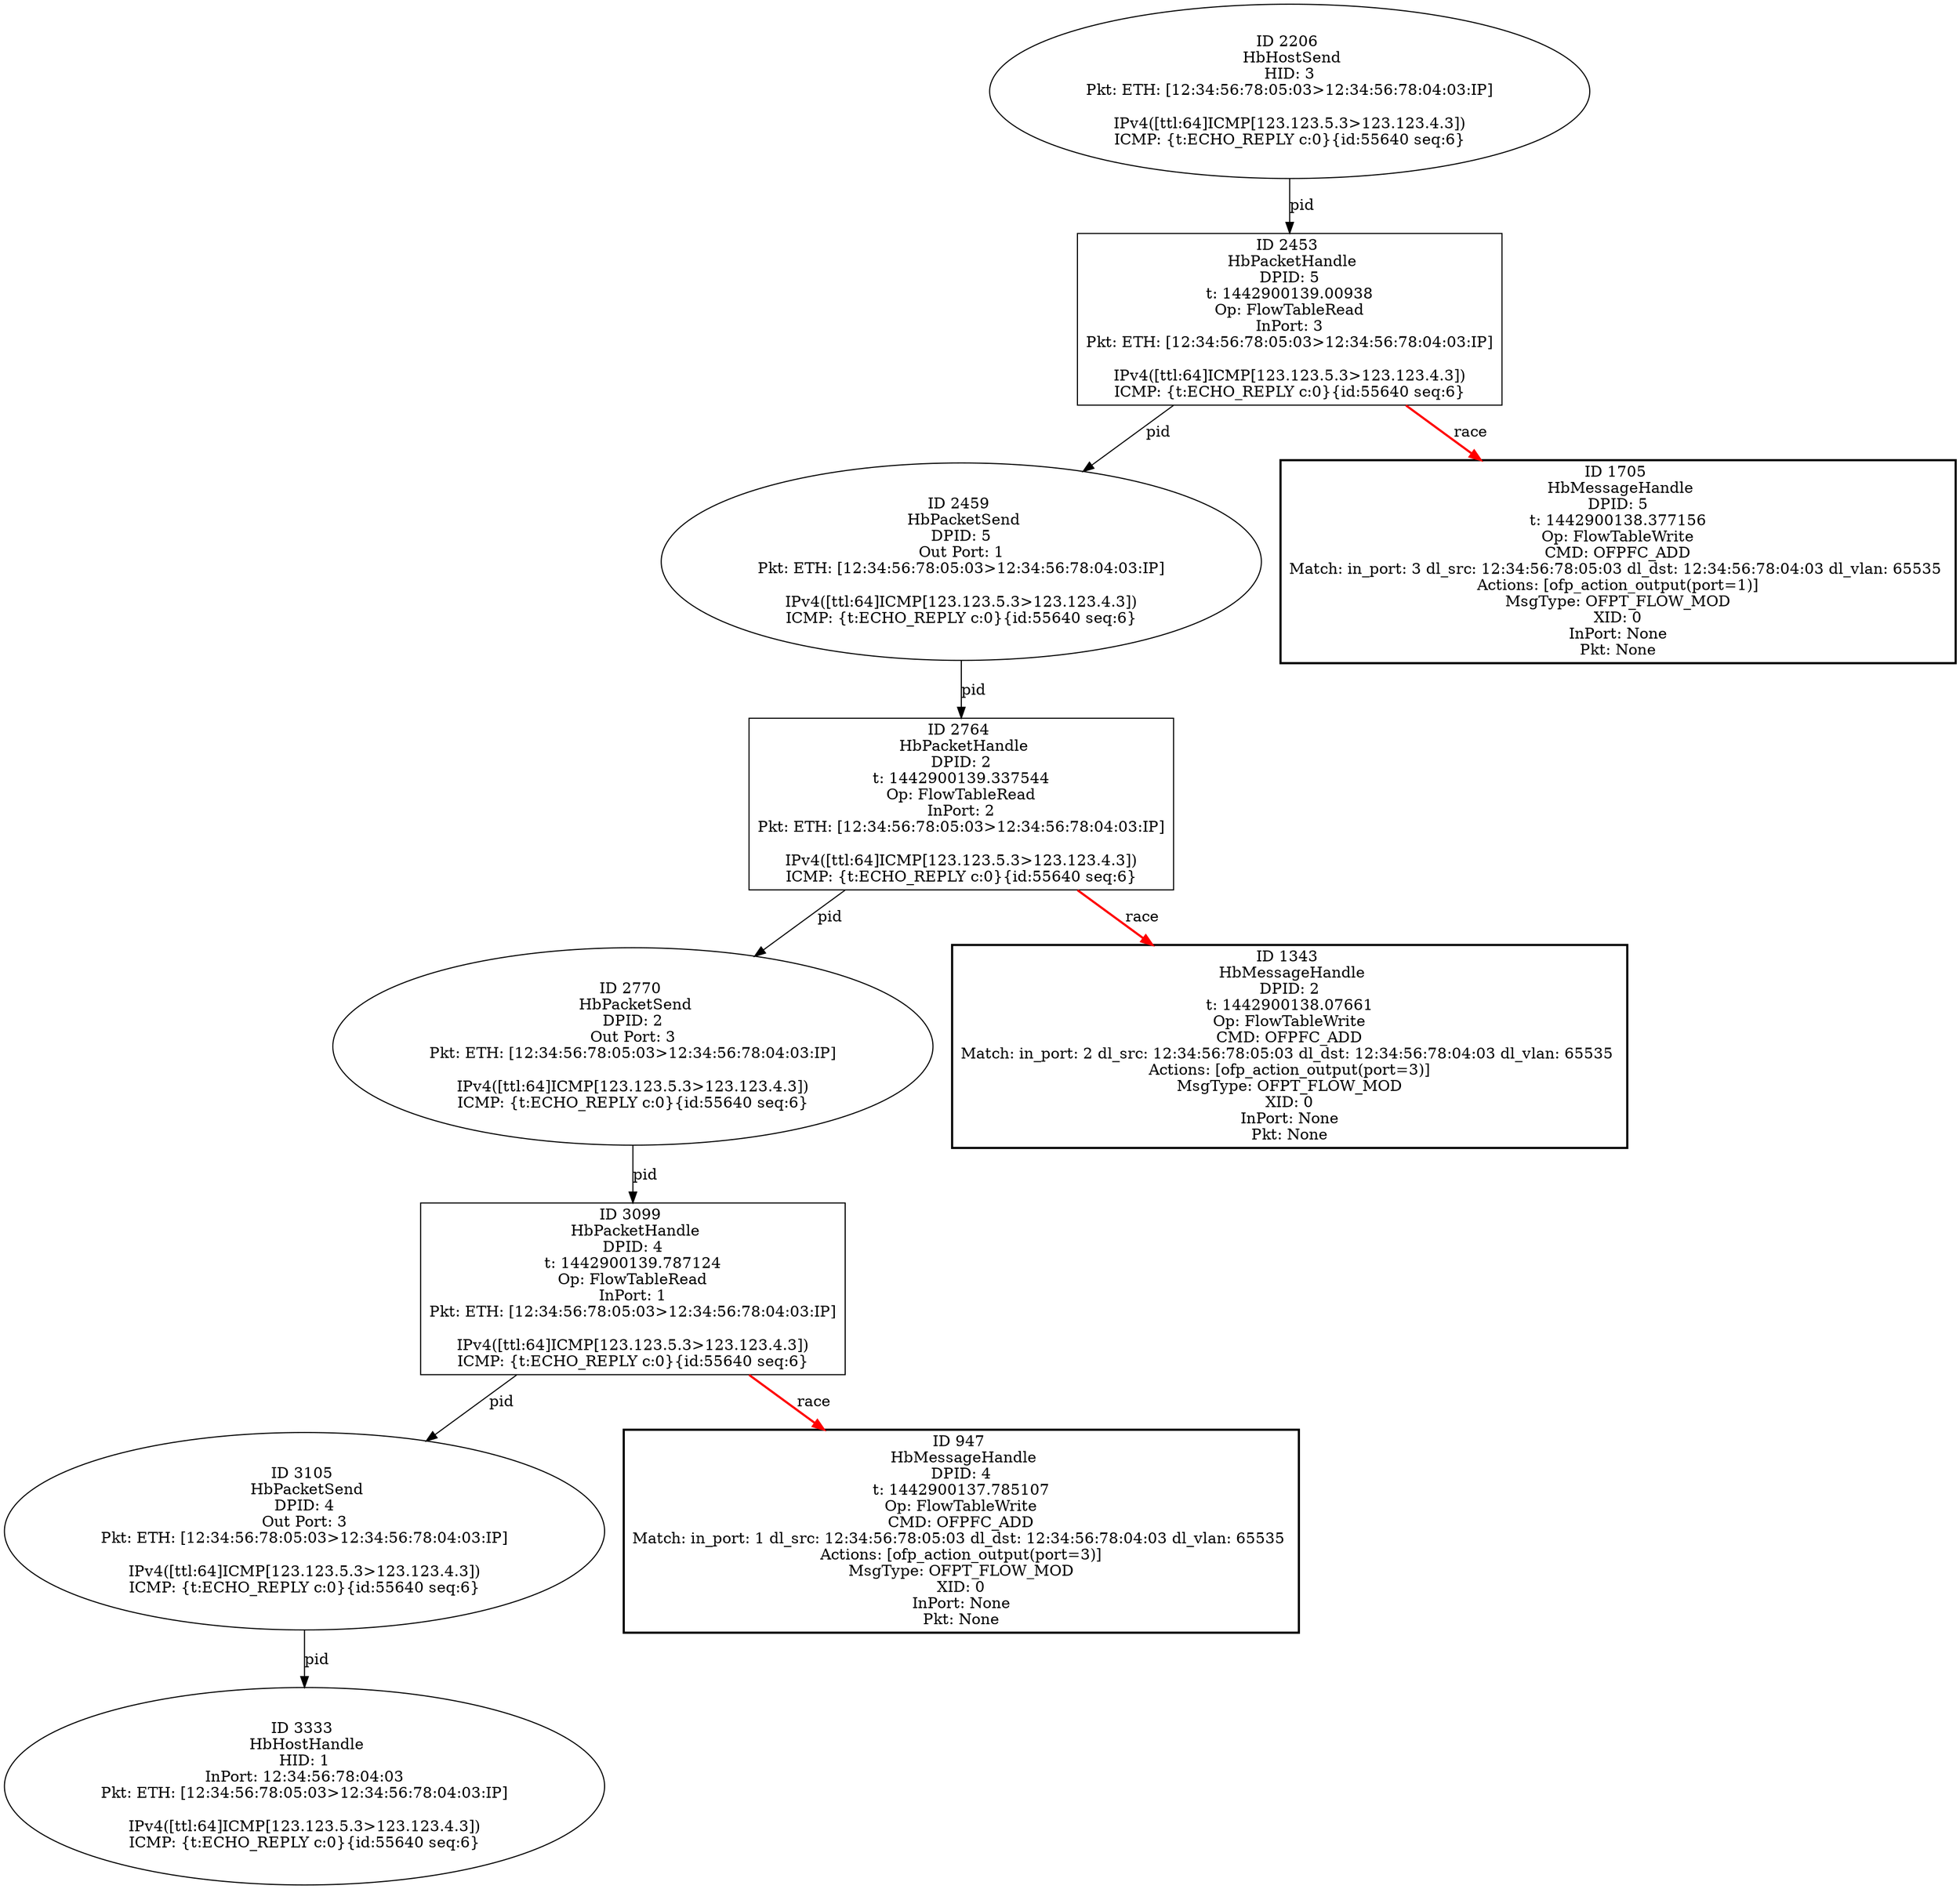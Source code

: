 strict digraph G {
3105 [shape=oval, event=<hb_events.HbPacketSend object at 0x10b5a4550>, label="ID 3105 
 HbPacketSend
DPID: 4
Out Port: 3
Pkt: ETH: [12:34:56:78:05:03>12:34:56:78:04:03:IP]

IPv4([ttl:64]ICMP[123.123.5.3>123.123.4.3])
ICMP: {t:ECHO_REPLY c:0}{id:55640 seq:6}"];
2459 [shape=oval, event=<hb_events.HbPacketSend object at 0x10b07e390>, label="ID 2459 
 HbPacketSend
DPID: 5
Out Port: 1
Pkt: ETH: [12:34:56:78:05:03>12:34:56:78:04:03:IP]

IPv4([ttl:64]ICMP[123.123.5.3>123.123.4.3])
ICMP: {t:ECHO_REPLY c:0}{id:55640 seq:6}"];
3333 [shape=oval, event=<hb_events.HbHostHandle object at 0x10b6d4e50>, label="ID 3333 
 HbHostHandle
HID: 1
InPort: 12:34:56:78:04:03
Pkt: ETH: [12:34:56:78:05:03>12:34:56:78:04:03:IP]

IPv4([ttl:64]ICMP[123.123.5.3>123.123.4.3])
ICMP: {t:ECHO_REPLY c:0}{id:55640 seq:6}"];
1705 [shape=box, style=bold, event=<hb_events.HbMessageHandle object at 0x10ae7d290>, label="ID 1705 
 HbMessageHandle
DPID: 5
t: 1442900138.377156
Op: FlowTableWrite
CMD: OFPFC_ADD
Match: in_port: 3 dl_src: 12:34:56:78:05:03 dl_dst: 12:34:56:78:04:03 dl_vlan: 65535 
Actions: [ofp_action_output(port=1)]
MsgType: OFPT_FLOW_MOD
XID: 0
InPort: None
Pkt: None"];
2764 [shape=box, event=<hb_events.HbPacketHandle object at 0x10b2a40d0>, label="ID 2764 
 HbPacketHandle
DPID: 2
t: 1442900139.337544
Op: FlowTableRead
InPort: 2
Pkt: ETH: [12:34:56:78:05:03>12:34:56:78:04:03:IP]

IPv4([ttl:64]ICMP[123.123.5.3>123.123.4.3])
ICMP: {t:ECHO_REPLY c:0}{id:55640 seq:6}"];
2770 [shape=oval, event=<hb_events.HbPacketSend object at 0x10b2a4410>, label="ID 2770 
 HbPacketSend
DPID: 2
Out Port: 3
Pkt: ETH: [12:34:56:78:05:03>12:34:56:78:04:03:IP]

IPv4([ttl:64]ICMP[123.123.5.3>123.123.4.3])
ICMP: {t:ECHO_REPLY c:0}{id:55640 seq:6}"];
947 [shape=box, style=bold, event=<hb_events.HbMessageHandle object at 0x10acbb8d0>, label="ID 947 
 HbMessageHandle
DPID: 4
t: 1442900137.785107
Op: FlowTableWrite
CMD: OFPFC_ADD
Match: in_port: 1 dl_src: 12:34:56:78:05:03 dl_dst: 12:34:56:78:04:03 dl_vlan: 65535 
Actions: [ofp_action_output(port=3)]
MsgType: OFPT_FLOW_MOD
XID: 0
InPort: None
Pkt: None"];
2453 [shape=box, event=<hb_events.HbPacketHandle object at 0x10b07e150>, label="ID 2453 
 HbPacketHandle
DPID: 5
t: 1442900139.00938
Op: FlowTableRead
InPort: 3
Pkt: ETH: [12:34:56:78:05:03>12:34:56:78:04:03:IP]

IPv4([ttl:64]ICMP[123.123.5.3>123.123.4.3])
ICMP: {t:ECHO_REPLY c:0}{id:55640 seq:6}"];
3099 [shape=box, event=<hb_events.HbPacketHandle object at 0x10b5a4890>, label="ID 3099 
 HbPacketHandle
DPID: 4
t: 1442900139.787124
Op: FlowTableRead
InPort: 1
Pkt: ETH: [12:34:56:78:05:03>12:34:56:78:04:03:IP]

IPv4([ttl:64]ICMP[123.123.5.3>123.123.4.3])
ICMP: {t:ECHO_REPLY c:0}{id:55640 seq:6}"];
2206 [shape=oval, event=<hb_events.HbHostSend object at 0x10b00acd0>, label="ID 2206 
 HbHostSend
HID: 3
Pkt: ETH: [12:34:56:78:05:03>12:34:56:78:04:03:IP]

IPv4([ttl:64]ICMP[123.123.5.3>123.123.4.3])
ICMP: {t:ECHO_REPLY c:0}{id:55640 seq:6}"];
1343 [shape=box, style=bold, event=<hb_events.HbMessageHandle object at 0x10add03d0>, label="ID 1343 
 HbMessageHandle
DPID: 2
t: 1442900138.07661
Op: FlowTableWrite
CMD: OFPFC_ADD
Match: in_port: 2 dl_src: 12:34:56:78:05:03 dl_dst: 12:34:56:78:04:03 dl_vlan: 65535 
Actions: [ofp_action_output(port=3)]
MsgType: OFPT_FLOW_MOD
XID: 0
InPort: None
Pkt: None"];
3105 -> 3333  [rel=pid, label=pid];
3099 -> 3105  [rel=pid, label=pid];
3099 -> 947  [harmful=True, color=red, style=bold, rel=race, label=race];
2764 -> 2770  [rel=pid, label=pid];
2764 -> 1343  [harmful=True, color=red, style=bold, rel=race, label=race];
2770 -> 3099  [rel=pid, label=pid];
2453 -> 1705  [harmful=True, color=red, style=bold, rel=race, label=race];
2453 -> 2459  [rel=pid, label=pid];
2459 -> 2764  [rel=pid, label=pid];
2206 -> 2453  [rel=pid, label=pid];
}
